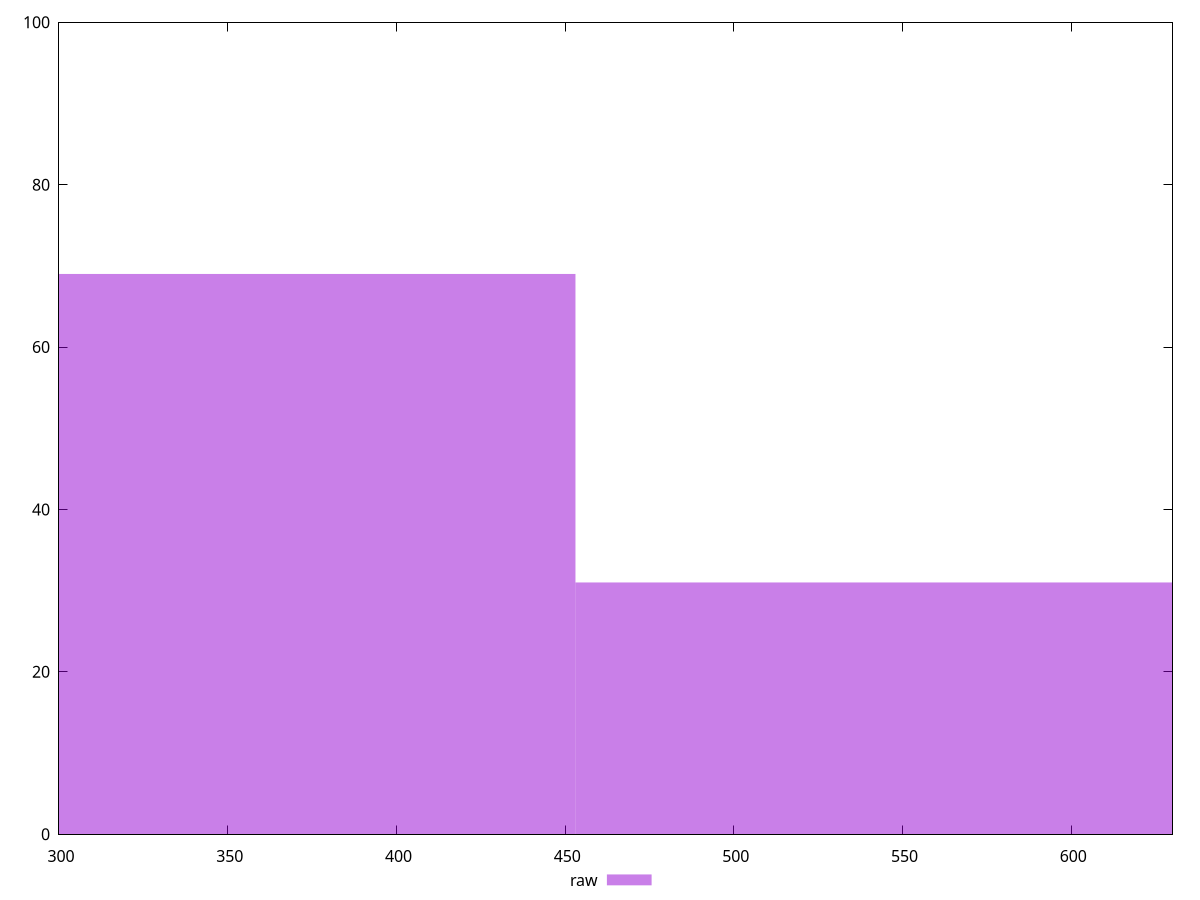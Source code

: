 reset

$raw <<EOF
543.6739110771739 31
362.44927405144927 69
EOF

set key outside below
set boxwidth 181.22463702572463
set xrange [300:630]
set yrange [0:100]
set trange [0:100]
set style fill transparent solid 0.5 noborder
set terminal svg size 640, 490 enhanced background rgb 'white'
set output "report_00017_2021-02-10T15-08-03.406Z/uses-webp-images/samples/pages+cached/raw/histogram.svg"

plot $raw title "raw" with boxes

reset
